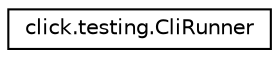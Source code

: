 digraph "Graphical Class Hierarchy"
{
 // LATEX_PDF_SIZE
  edge [fontname="Helvetica",fontsize="10",labelfontname="Helvetica",labelfontsize="10"];
  node [fontname="Helvetica",fontsize="10",shape=record];
  rankdir="LR";
  Node0 [label="click.testing.CliRunner",height=0.2,width=0.4,color="black", fillcolor="white", style="filled",URL="$classclick_1_1testing_1_1CliRunner.html",tooltip=" "];
}
